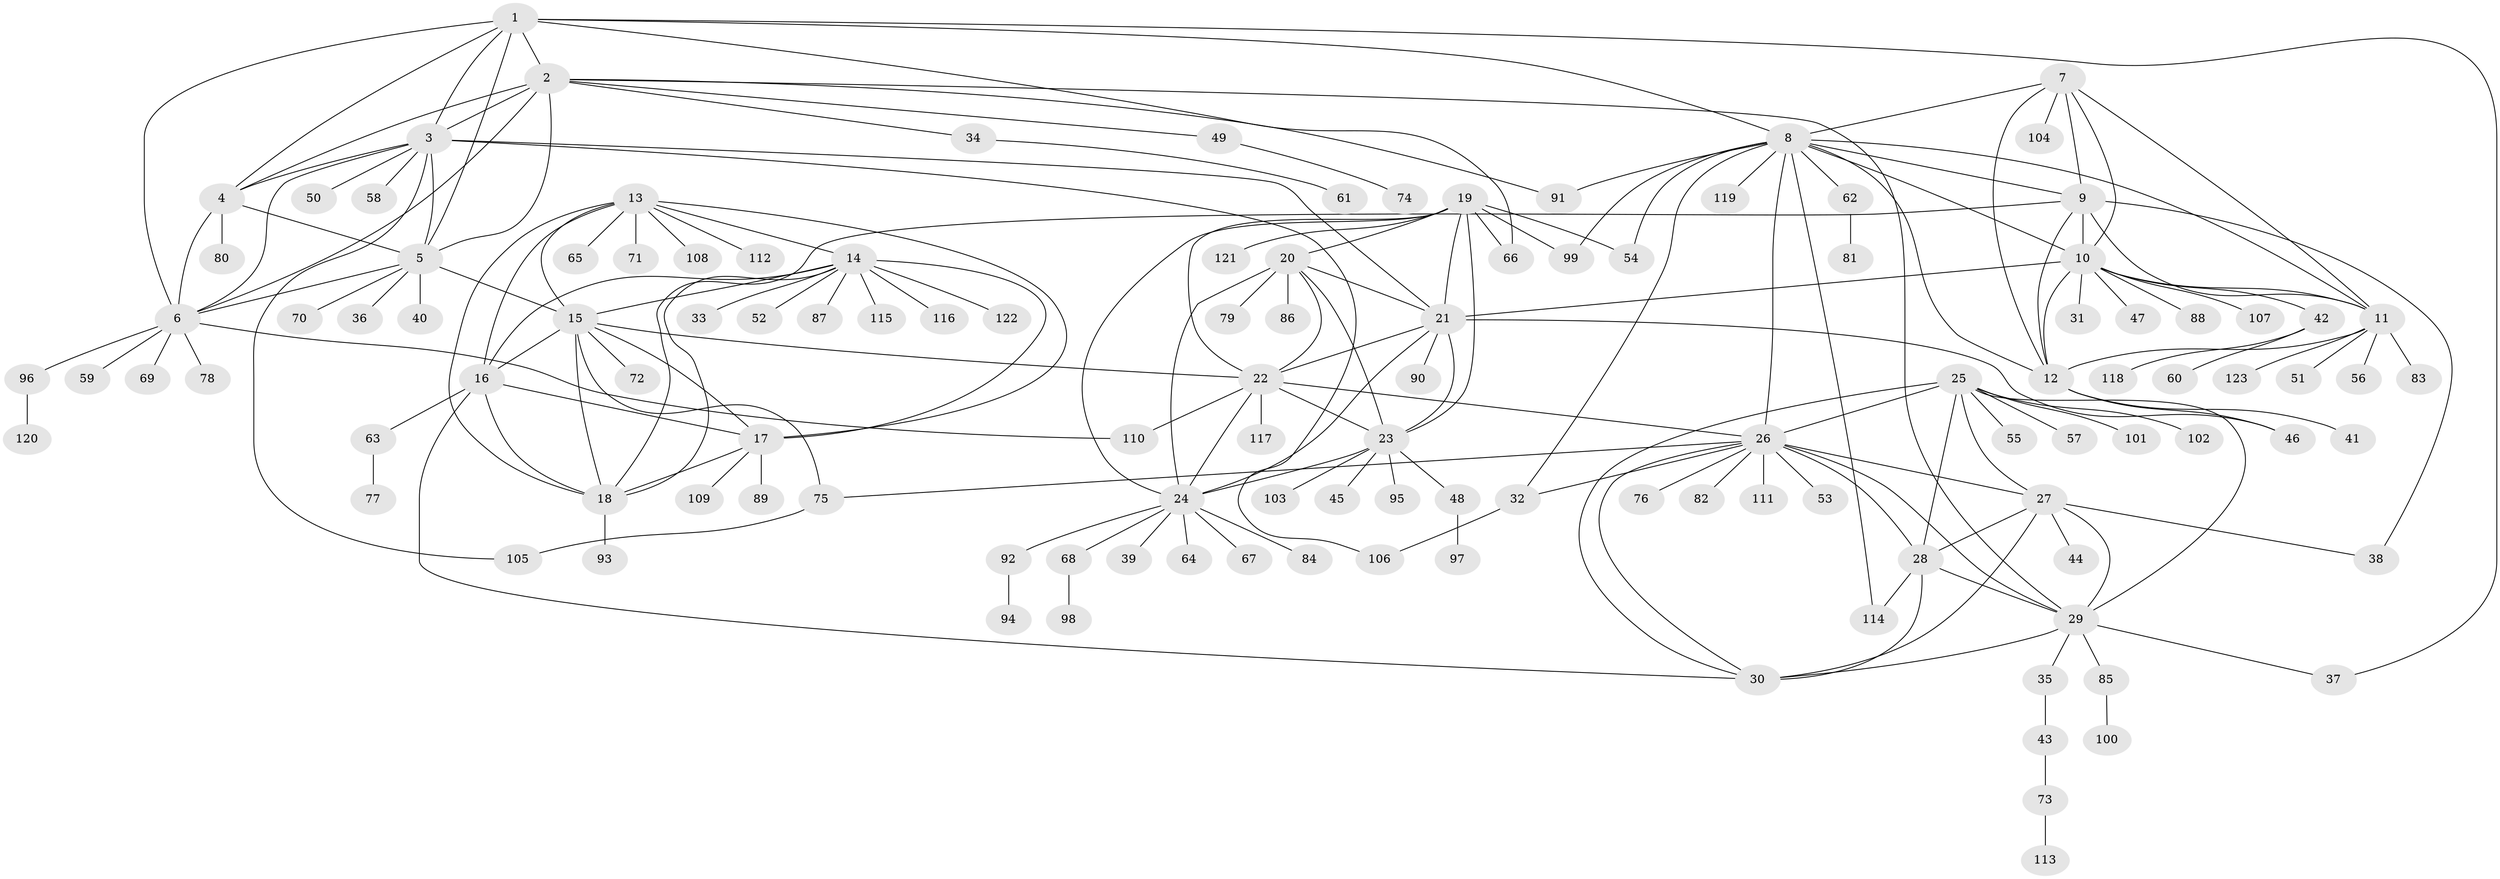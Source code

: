// Generated by graph-tools (version 1.1) at 2025/11/02/27/25 16:11:35]
// undirected, 123 vertices, 191 edges
graph export_dot {
graph [start="1"]
  node [color=gray90,style=filled];
  1;
  2;
  3;
  4;
  5;
  6;
  7;
  8;
  9;
  10;
  11;
  12;
  13;
  14;
  15;
  16;
  17;
  18;
  19;
  20;
  21;
  22;
  23;
  24;
  25;
  26;
  27;
  28;
  29;
  30;
  31;
  32;
  33;
  34;
  35;
  36;
  37;
  38;
  39;
  40;
  41;
  42;
  43;
  44;
  45;
  46;
  47;
  48;
  49;
  50;
  51;
  52;
  53;
  54;
  55;
  56;
  57;
  58;
  59;
  60;
  61;
  62;
  63;
  64;
  65;
  66;
  67;
  68;
  69;
  70;
  71;
  72;
  73;
  74;
  75;
  76;
  77;
  78;
  79;
  80;
  81;
  82;
  83;
  84;
  85;
  86;
  87;
  88;
  89;
  90;
  91;
  92;
  93;
  94;
  95;
  96;
  97;
  98;
  99;
  100;
  101;
  102;
  103;
  104;
  105;
  106;
  107;
  108;
  109;
  110;
  111;
  112;
  113;
  114;
  115;
  116;
  117;
  118;
  119;
  120;
  121;
  122;
  123;
  1 -- 2;
  1 -- 3;
  1 -- 4;
  1 -- 5;
  1 -- 6;
  1 -- 8;
  1 -- 37;
  1 -- 66;
  2 -- 3;
  2 -- 4;
  2 -- 5;
  2 -- 6;
  2 -- 29;
  2 -- 34;
  2 -- 49;
  2 -- 91;
  3 -- 4;
  3 -- 5;
  3 -- 6;
  3 -- 21;
  3 -- 50;
  3 -- 58;
  3 -- 105;
  3 -- 106;
  4 -- 5;
  4 -- 6;
  4 -- 80;
  5 -- 6;
  5 -- 15;
  5 -- 36;
  5 -- 40;
  5 -- 70;
  6 -- 59;
  6 -- 69;
  6 -- 78;
  6 -- 96;
  6 -- 110;
  7 -- 8;
  7 -- 9;
  7 -- 10;
  7 -- 11;
  7 -- 12;
  7 -- 104;
  8 -- 9;
  8 -- 10;
  8 -- 11;
  8 -- 12;
  8 -- 26;
  8 -- 32;
  8 -- 54;
  8 -- 62;
  8 -- 91;
  8 -- 99;
  8 -- 114;
  8 -- 119;
  9 -- 10;
  9 -- 11;
  9 -- 12;
  9 -- 18;
  9 -- 38;
  10 -- 11;
  10 -- 12;
  10 -- 21;
  10 -- 31;
  10 -- 42;
  10 -- 47;
  10 -- 88;
  10 -- 107;
  11 -- 12;
  11 -- 51;
  11 -- 56;
  11 -- 83;
  11 -- 123;
  12 -- 41;
  12 -- 46;
  13 -- 14;
  13 -- 15;
  13 -- 16;
  13 -- 17;
  13 -- 18;
  13 -- 65;
  13 -- 71;
  13 -- 108;
  13 -- 112;
  14 -- 15;
  14 -- 16;
  14 -- 17;
  14 -- 18;
  14 -- 33;
  14 -- 52;
  14 -- 87;
  14 -- 115;
  14 -- 116;
  14 -- 122;
  15 -- 16;
  15 -- 17;
  15 -- 18;
  15 -- 22;
  15 -- 72;
  15 -- 75;
  16 -- 17;
  16 -- 18;
  16 -- 30;
  16 -- 63;
  17 -- 18;
  17 -- 89;
  17 -- 109;
  18 -- 93;
  19 -- 20;
  19 -- 21;
  19 -- 22;
  19 -- 23;
  19 -- 24;
  19 -- 54;
  19 -- 66;
  19 -- 99;
  19 -- 121;
  20 -- 21;
  20 -- 22;
  20 -- 23;
  20 -- 24;
  20 -- 79;
  20 -- 86;
  21 -- 22;
  21 -- 23;
  21 -- 24;
  21 -- 46;
  21 -- 90;
  22 -- 23;
  22 -- 24;
  22 -- 26;
  22 -- 110;
  22 -- 117;
  23 -- 24;
  23 -- 45;
  23 -- 48;
  23 -- 95;
  23 -- 103;
  24 -- 39;
  24 -- 64;
  24 -- 67;
  24 -- 68;
  24 -- 84;
  24 -- 92;
  25 -- 26;
  25 -- 27;
  25 -- 28;
  25 -- 29;
  25 -- 30;
  25 -- 55;
  25 -- 57;
  25 -- 101;
  25 -- 102;
  26 -- 27;
  26 -- 28;
  26 -- 29;
  26 -- 30;
  26 -- 32;
  26 -- 53;
  26 -- 75;
  26 -- 76;
  26 -- 82;
  26 -- 111;
  27 -- 28;
  27 -- 29;
  27 -- 30;
  27 -- 38;
  27 -- 44;
  28 -- 29;
  28 -- 30;
  28 -- 114;
  29 -- 30;
  29 -- 35;
  29 -- 37;
  29 -- 85;
  32 -- 106;
  34 -- 61;
  35 -- 43;
  42 -- 60;
  42 -- 118;
  43 -- 73;
  48 -- 97;
  49 -- 74;
  62 -- 81;
  63 -- 77;
  68 -- 98;
  73 -- 113;
  75 -- 105;
  85 -- 100;
  92 -- 94;
  96 -- 120;
}
